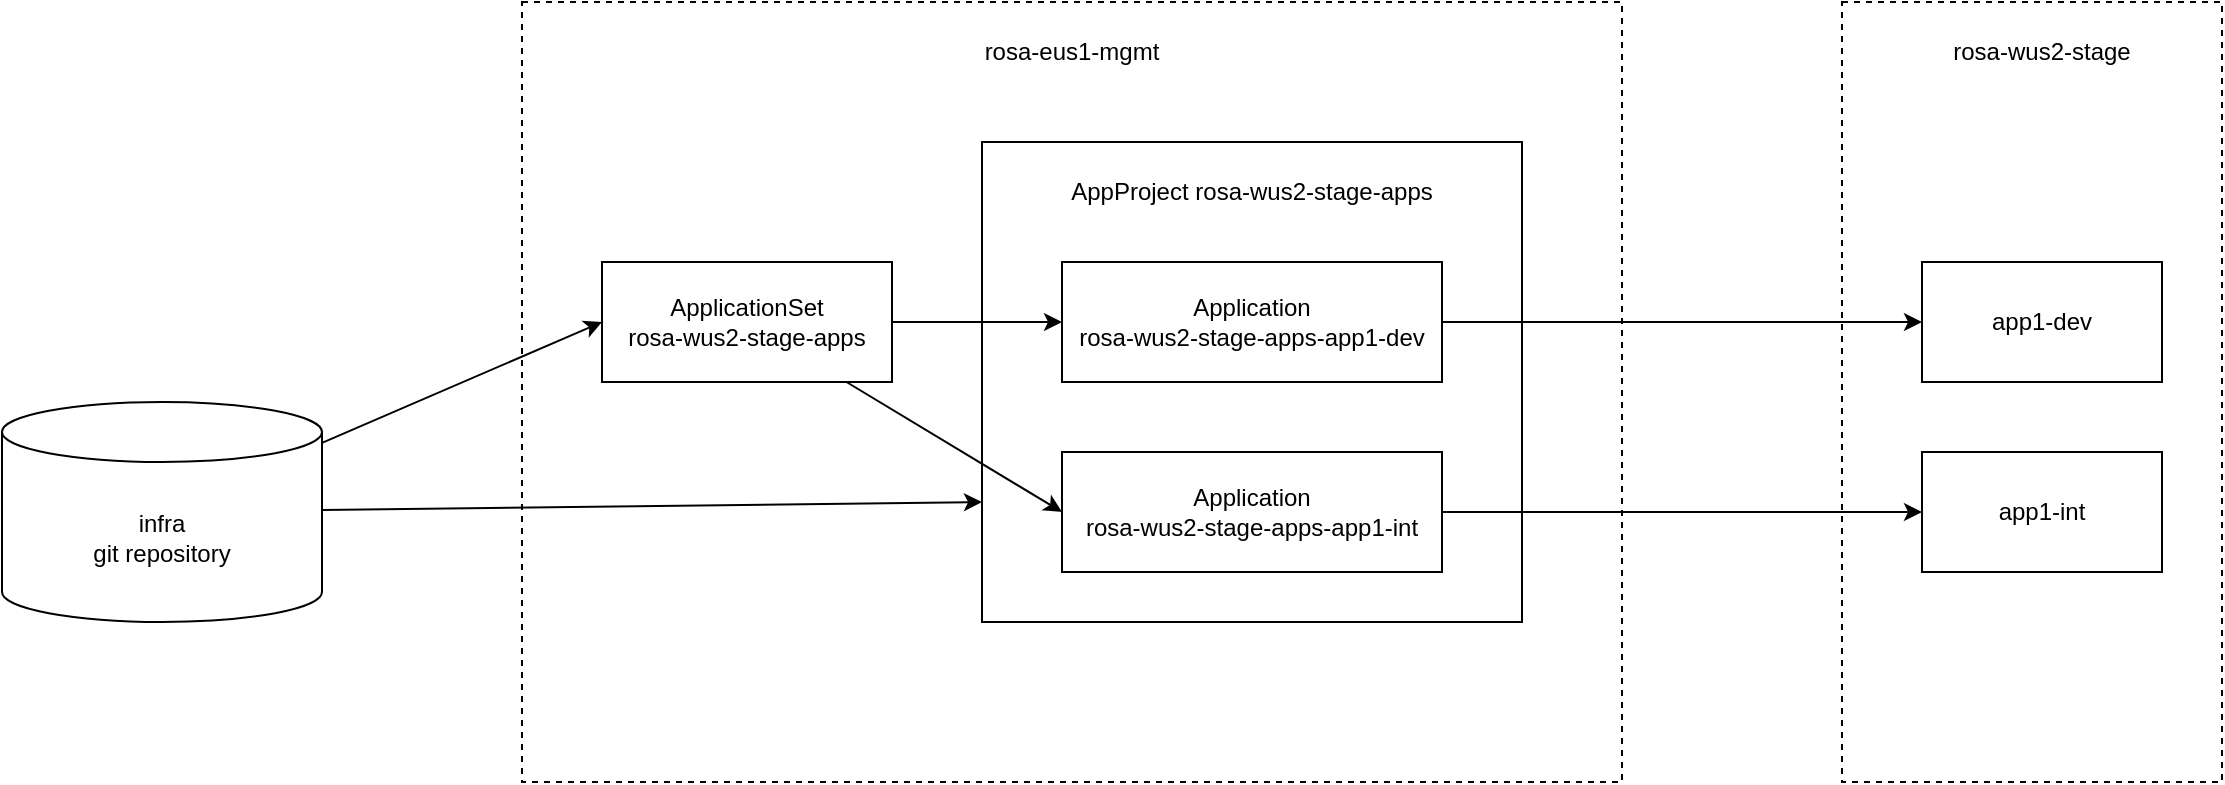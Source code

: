<mxfile version="17.4.6" type="google"><diagram id="s3KSlvjYb-DEaxYcaE3s" name="Page-1"><mxGraphModel grid="1" page="1" gridSize="10" guides="1" tooltips="1" connect="1" arrows="1" fold="1" pageScale="1" pageWidth="850" pageHeight="1100" math="0" shadow="0"><root><mxCell id="0"/><mxCell id="1" parent="0"/><mxCell id="RFbATRiJhAooubVPGks1-10" value="" style="rounded=0;whiteSpace=wrap;html=1;dashed=1;" vertex="1" parent="1"><mxGeometry x="930" y="40" width="190" height="390" as="geometry"/></mxCell><mxCell id="RFbATRiJhAooubVPGks1-22" value="" style="rounded=0;whiteSpace=wrap;html=1;dashed=1;" vertex="1" parent="1"><mxGeometry x="270" y="40" width="550" height="390" as="geometry"/></mxCell><mxCell id="RFbATRiJhAooubVPGks1-3" value="" style="rounded=0;whiteSpace=wrap;html=1;" vertex="1" parent="1"><mxGeometry x="500" y="110" width="270" height="240" as="geometry"/></mxCell><mxCell id="RFbATRiJhAooubVPGks1-14" style="rounded=0;orthogonalLoop=1;jettySize=auto;html=1;entryX=0;entryY=0.5;entryDx=0;entryDy=0;" edge="1" parent="1" source="RFbATRiJhAooubVPGks1-1" target="RFbATRiJhAooubVPGks1-6"><mxGeometry relative="1" as="geometry"/></mxCell><mxCell id="RFbATRiJhAooubVPGks1-18" style="edgeStyle=none;rounded=0;orthogonalLoop=1;jettySize=auto;html=1;entryX=0;entryY=0.75;entryDx=0;entryDy=0;" edge="1" parent="1" source="RFbATRiJhAooubVPGks1-1" target="RFbATRiJhAooubVPGks1-3"><mxGeometry relative="1" as="geometry"/></mxCell><mxCell id="RFbATRiJhAooubVPGks1-1" value="infra&lt;br&gt;git repository" style="shape=cylinder3;whiteSpace=wrap;html=1;boundedLbl=1;backgroundOutline=1;size=15;" vertex="1" parent="1"><mxGeometry x="10" y="240" width="160" height="110" as="geometry"/></mxCell><mxCell id="RFbATRiJhAooubVPGks1-4" value="AppProject rosa-wus2-stage-apps" style="text;html=1;strokeColor=none;fillColor=none;align=center;verticalAlign=middle;whiteSpace=wrap;rounded=0;" vertex="1" parent="1"><mxGeometry x="540" y="120" width="190" height="30" as="geometry"/></mxCell><mxCell id="RFbATRiJhAooubVPGks1-20" style="edgeStyle=none;rounded=0;orthogonalLoop=1;jettySize=auto;html=1;entryX=0;entryY=0.5;entryDx=0;entryDy=0;" edge="1" parent="1" source="RFbATRiJhAooubVPGks1-6" target="RFbATRiJhAooubVPGks1-7"><mxGeometry relative="1" as="geometry"/></mxCell><mxCell id="RFbATRiJhAooubVPGks1-21" style="edgeStyle=none;rounded=0;orthogonalLoop=1;jettySize=auto;html=1;entryX=0;entryY=0.5;entryDx=0;entryDy=0;" edge="1" parent="1" source="RFbATRiJhAooubVPGks1-6" target="RFbATRiJhAooubVPGks1-9"><mxGeometry relative="1" as="geometry"/></mxCell><mxCell id="RFbATRiJhAooubVPGks1-6" value="ApplicationSet&lt;br&gt;rosa-wus2-stage-apps" style="rounded=0;whiteSpace=wrap;html=1;" vertex="1" parent="1"><mxGeometry x="310" y="170" width="145" height="60" as="geometry"/></mxCell><mxCell id="RFbATRiJhAooubVPGks1-27" style="edgeStyle=none;rounded=0;orthogonalLoop=1;jettySize=auto;html=1;entryX=0;entryY=0.5;entryDx=0;entryDy=0;" edge="1" parent="1" source="RFbATRiJhAooubVPGks1-7" target="RFbATRiJhAooubVPGks1-25"><mxGeometry relative="1" as="geometry"/></mxCell><mxCell id="RFbATRiJhAooubVPGks1-7" value="Application&lt;br&gt;&lt;div&gt;rosa-wus2-stage-apps-app1-dev&lt;/div&gt;" style="rounded=0;whiteSpace=wrap;html=1;" vertex="1" parent="1"><mxGeometry x="540" y="170" width="190" height="60" as="geometry"/></mxCell><mxCell id="RFbATRiJhAooubVPGks1-28" style="edgeStyle=none;rounded=0;orthogonalLoop=1;jettySize=auto;html=1;" edge="1" parent="1" source="RFbATRiJhAooubVPGks1-9" target="RFbATRiJhAooubVPGks1-26"><mxGeometry relative="1" as="geometry"/></mxCell><mxCell id="RFbATRiJhAooubVPGks1-9" value="Application&lt;br&gt;&lt;div&gt;rosa-wus2-stage-apps-app1-int&lt;/div&gt;" style="rounded=0;whiteSpace=wrap;html=1;" vertex="1" parent="1"><mxGeometry x="540" y="265" width="190" height="60" as="geometry"/></mxCell><mxCell id="RFbATRiJhAooubVPGks1-23" value="rosa-eus1-mgmt" style="text;html=1;strokeColor=none;fillColor=none;align=center;verticalAlign=middle;whiteSpace=wrap;rounded=0;dashed=1;" vertex="1" parent="1"><mxGeometry x="490" y="50" width="110" height="30" as="geometry"/></mxCell><mxCell id="RFbATRiJhAooubVPGks1-24" value="rosa-wus2-stage" style="text;html=1;strokeColor=none;fillColor=none;align=center;verticalAlign=middle;whiteSpace=wrap;rounded=0;dashed=1;" vertex="1" parent="1"><mxGeometry x="975" y="50" width="110" height="30" as="geometry"/></mxCell><mxCell id="RFbATRiJhAooubVPGks1-25" value="app1-dev" style="rounded=0;whiteSpace=wrap;html=1;" vertex="1" parent="1"><mxGeometry x="970" y="170" width="120" height="60" as="geometry"/></mxCell><mxCell id="RFbATRiJhAooubVPGks1-26" value="app1-int" style="rounded=0;whiteSpace=wrap;html=1;" vertex="1" parent="1"><mxGeometry x="970" y="265" width="120" height="60" as="geometry"/></mxCell></root></mxGraphModel></diagram></mxfile>